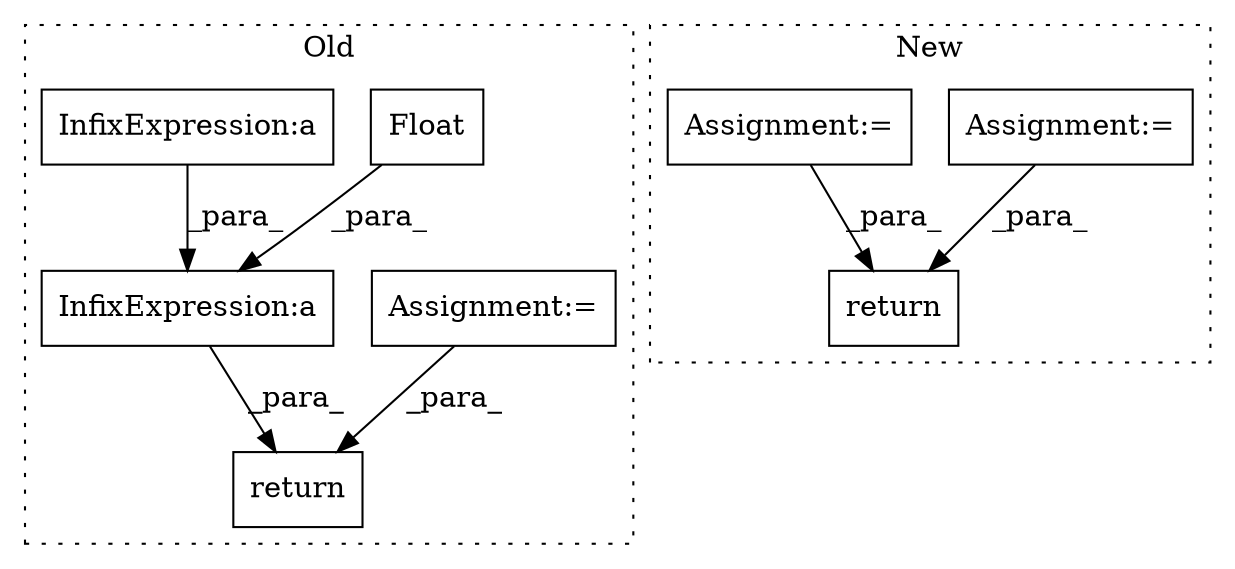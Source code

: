 digraph G {
subgraph cluster0 {
1 [label="Float" a="32" s="6949,6962" l="6,1" shape="box"];
3 [label="return" a="41" s="7154" l="7" shape="box"];
5 [label="Assignment:=" a="7" s="6562" l="2" shape="box"];
7 [label="InfixExpression:a" a="27" s="6983" l="3" shape="box"];
8 [label="InfixExpression:a" a="27" s="7049" l="3" shape="box"];
label = "Old";
style="dotted";
}
subgraph cluster1 {
2 [label="return" a="41" s="7642" l="7" shape="box"];
4 [label="Assignment:=" a="7" s="7614" l="1" shape="box"];
6 [label="Assignment:=" a="7" s="7580" l="1" shape="box"];
label = "New";
style="dotted";
}
1 -> 8 [label="_para_"];
4 -> 2 [label="_para_"];
5 -> 3 [label="_para_"];
6 -> 2 [label="_para_"];
7 -> 8 [label="_para_"];
8 -> 3 [label="_para_"];
}